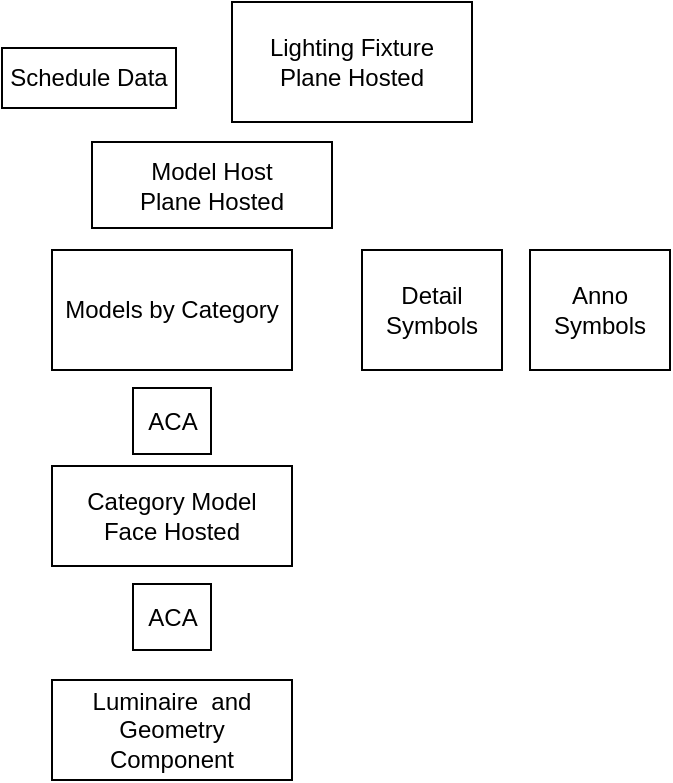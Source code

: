 <mxfile version="24.7.12">
  <diagram name="Page-1" id="QmjXis7llyPGBddHYmeJ">
    <mxGraphModel dx="264" dy="804" grid="0" gridSize="10" guides="1" tooltips="1" connect="1" arrows="1" fold="1" page="0" pageScale="1" pageWidth="850" pageHeight="1100" math="0" shadow="0">
      <root>
        <mxCell id="0" />
        <mxCell id="1" parent="0" />
        <mxCell id="nypilVu2HfGWUgimwYoy-1" value="Lighting Fixture&lt;div&gt;Plane Hosted&lt;/div&gt;" style="whiteSpace=wrap;html=1;" vertex="1" parent="1">
          <mxGeometry x="131" y="-59" width="120" height="60" as="geometry" />
        </mxCell>
        <mxCell id="nypilVu2HfGWUgimwYoy-2" value="Models by Category" style="whiteSpace=wrap;html=1;" vertex="1" parent="1">
          <mxGeometry x="41" y="65" width="120" height="60" as="geometry" />
        </mxCell>
        <mxCell id="nypilVu2HfGWUgimwYoy-3" value="Detail Symbols" style="whiteSpace=wrap;html=1;" vertex="1" parent="1">
          <mxGeometry x="196" y="65" width="70" height="60" as="geometry" />
        </mxCell>
        <mxCell id="nypilVu2HfGWUgimwYoy-4" value="Schedule Data" style="whiteSpace=wrap;html=1;" vertex="1" parent="1">
          <mxGeometry x="16" y="-36" width="87" height="30" as="geometry" />
        </mxCell>
        <mxCell id="nypilVu2HfGWUgimwYoy-5" value="Anno Symbols" style="whiteSpace=wrap;html=1;" vertex="1" parent="1">
          <mxGeometry x="280" y="65" width="70" height="60" as="geometry" />
        </mxCell>
        <mxCell id="nypilVu2HfGWUgimwYoy-6" value="Category Model&lt;div&gt;Face Hosted&lt;/div&gt;" style="whiteSpace=wrap;html=1;" vertex="1" parent="1">
          <mxGeometry x="41" y="173" width="120" height="50" as="geometry" />
        </mxCell>
        <mxCell id="nypilVu2HfGWUgimwYoy-7" value="Luminaire &amp;nbsp;and Geometry Component" style="whiteSpace=wrap;html=1;" vertex="1" parent="1">
          <mxGeometry x="41" y="280" width="120" height="50" as="geometry" />
        </mxCell>
        <mxCell id="nypilVu2HfGWUgimwYoy-8" value="ACA" style="whiteSpace=wrap;html=1;" vertex="1" parent="1">
          <mxGeometry x="81.5" y="232" width="39" height="33" as="geometry" />
        </mxCell>
        <mxCell id="nypilVu2HfGWUgimwYoy-9" value="ACA" style="whiteSpace=wrap;html=1;" vertex="1" parent="1">
          <mxGeometry x="81.5" y="134" width="39" height="33" as="geometry" />
        </mxCell>
        <mxCell id="nypilVu2HfGWUgimwYoy-10" value="Model Host&lt;br&gt;&lt;div&gt;Plane Hosted&lt;/div&gt;" style="whiteSpace=wrap;html=1;" vertex="1" parent="1">
          <mxGeometry x="61" y="11" width="120" height="43" as="geometry" />
        </mxCell>
      </root>
    </mxGraphModel>
  </diagram>
</mxfile>
